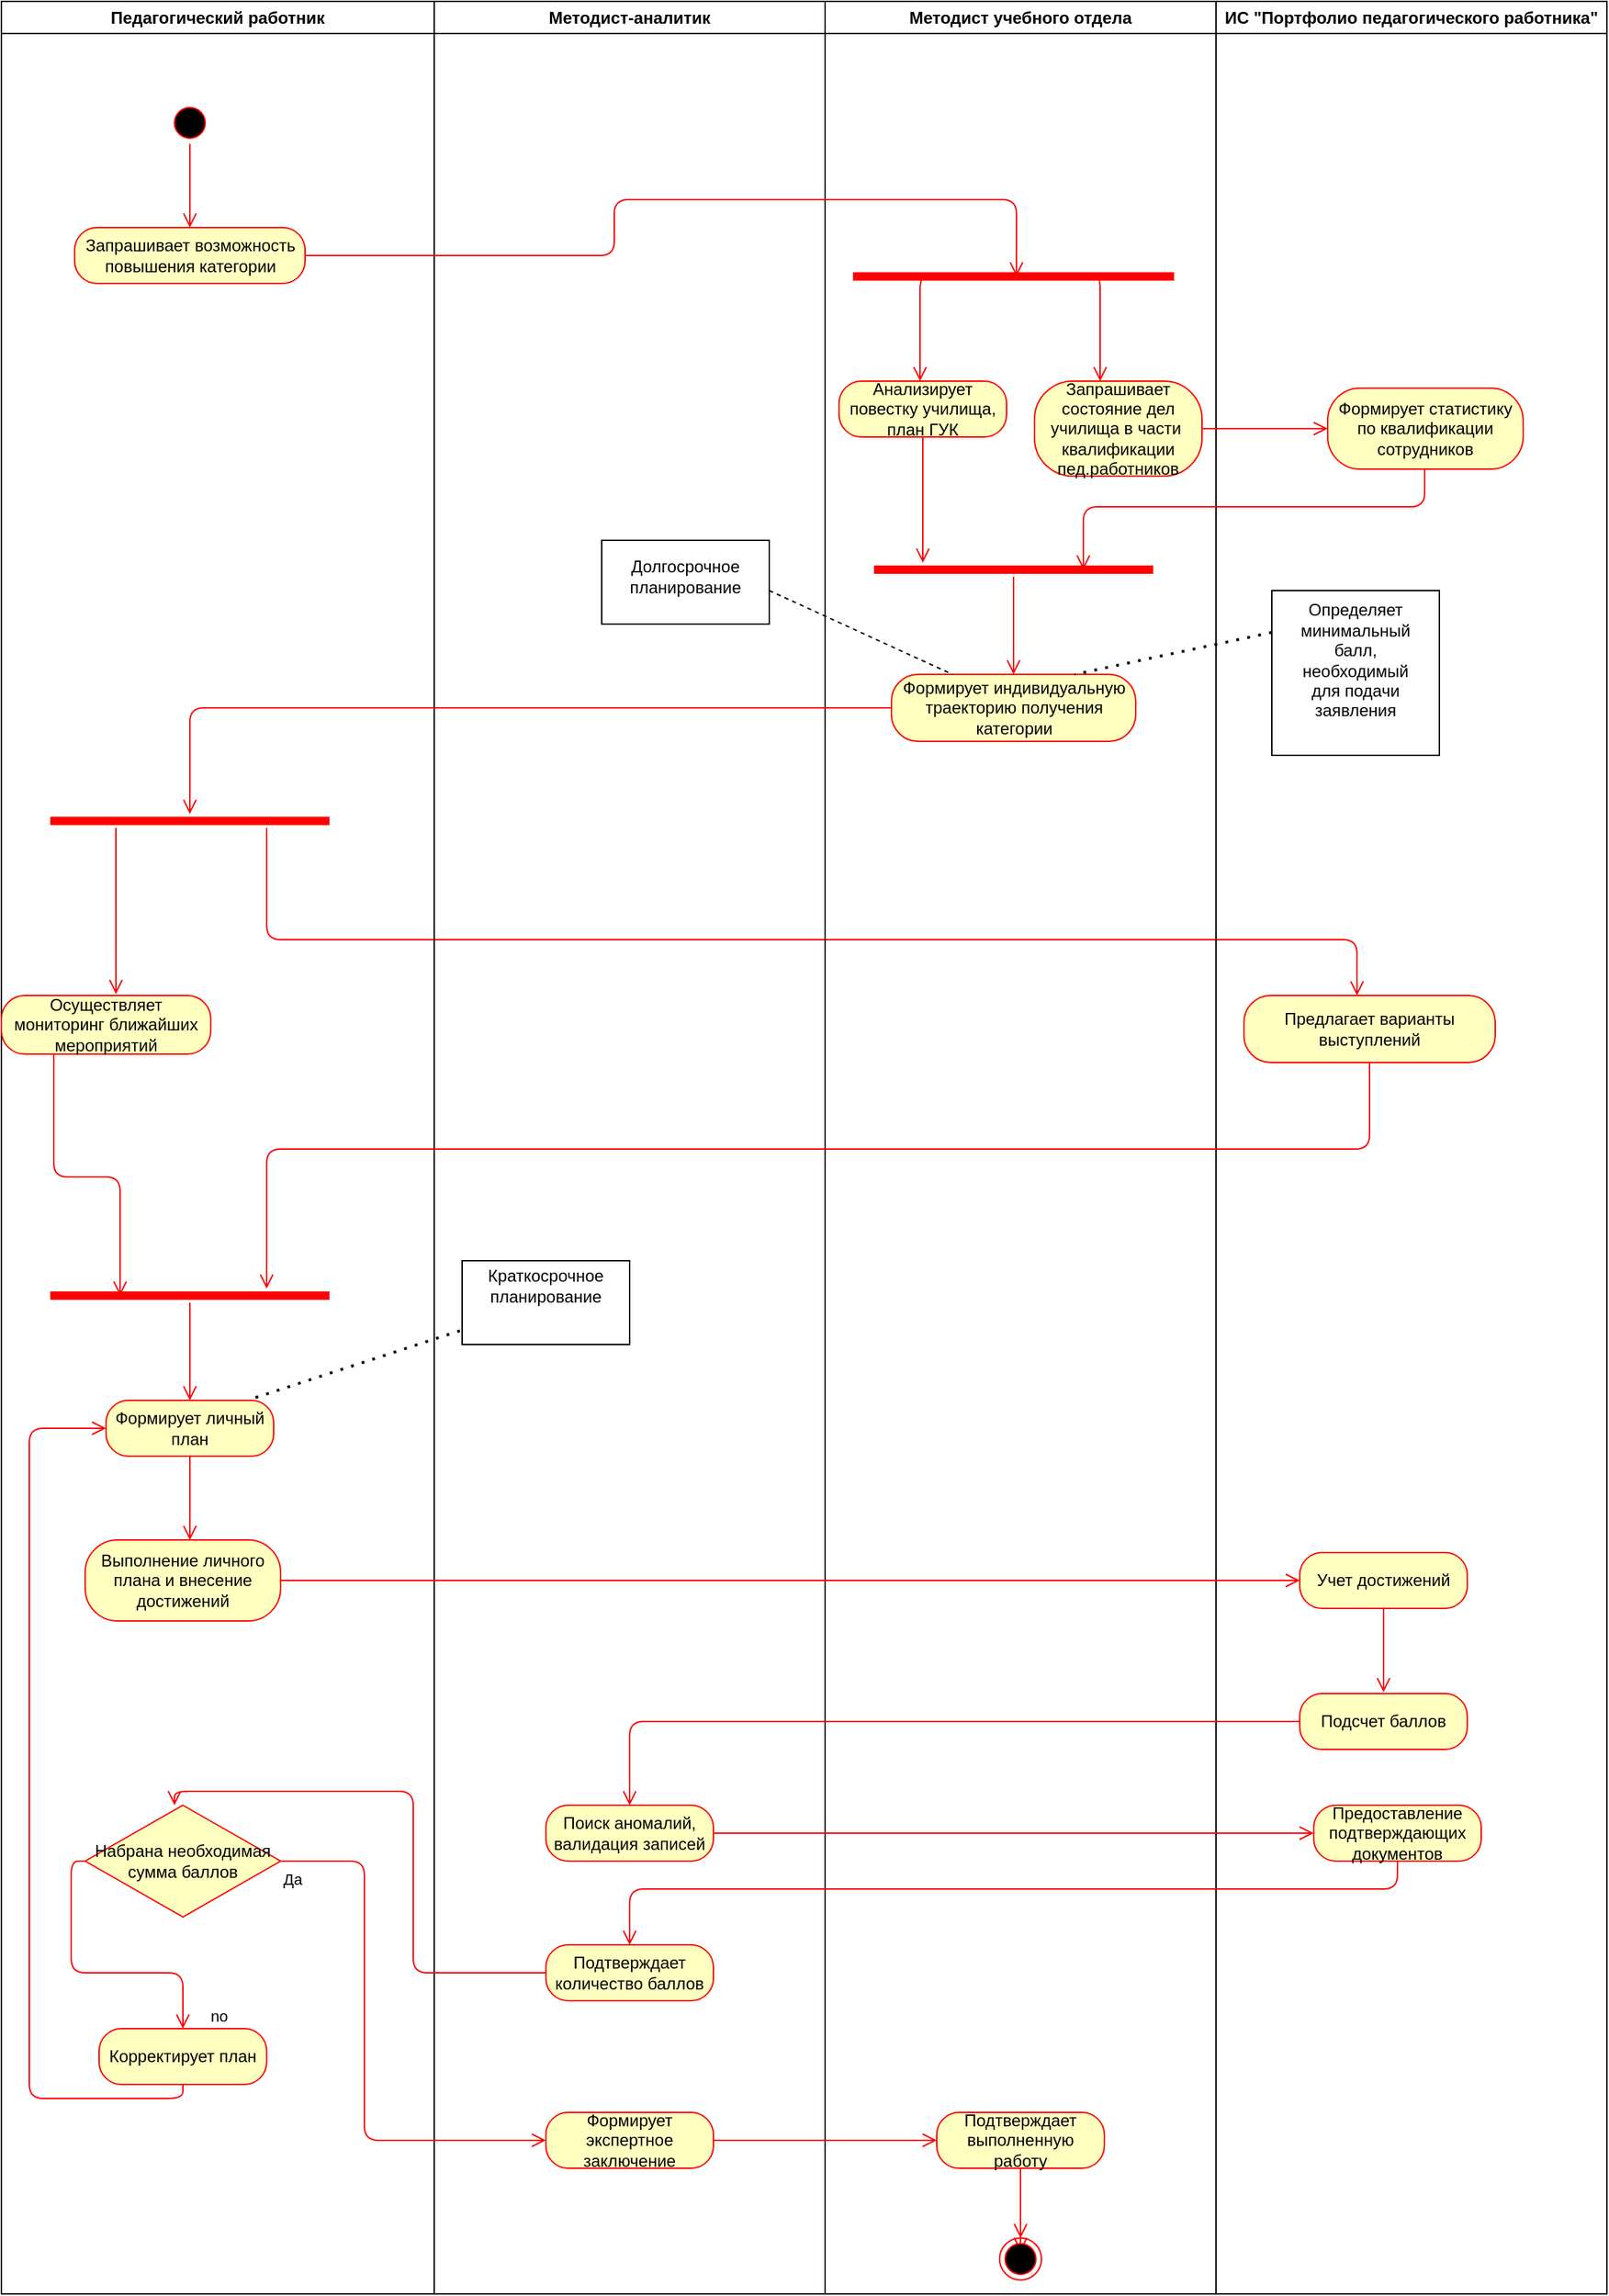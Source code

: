 <mxfile version="14.5.4" type="github">
  <diagram name="Page-1" id="e7e014a7-5840-1c2e-5031-d8a46d1fe8dd">
    <mxGraphModel dx="1422" dy="763" grid="1" gridSize="10" guides="1" tooltips="1" connect="1" arrows="1" fold="1" page="1" pageScale="1" pageWidth="1169" pageHeight="826" background="#ffffff" math="0" shadow="0">
      <root>
        <mxCell id="0" />
        <mxCell id="1" parent="0" />
        <mxCell id="2" value="Педагогический работник" style="swimlane;whiteSpace=wrap" parent="1" vertex="1">
          <mxGeometry x="50" y="128" width="310" height="1642" as="geometry" />
        </mxCell>
        <mxCell id="Ka7XM5IuNzu1x7Nwei8n-47" value="" style="ellipse;html=1;shape=startState;fillColor=#000000;strokeColor=#ff0000;" vertex="1" parent="2">
          <mxGeometry x="120" y="72" width="30" height="30" as="geometry" />
        </mxCell>
        <mxCell id="Ka7XM5IuNzu1x7Nwei8n-48" value="" style="edgeStyle=orthogonalEdgeStyle;html=1;verticalAlign=bottom;endArrow=open;endSize=8;strokeColor=#ff0000;" edge="1" source="Ka7XM5IuNzu1x7Nwei8n-47" parent="2">
          <mxGeometry relative="1" as="geometry">
            <mxPoint x="135" y="162" as="targetPoint" />
          </mxGeometry>
        </mxCell>
        <mxCell id="Ka7XM5IuNzu1x7Nwei8n-49" value="Запрашивает возможность повышения категории" style="rounded=1;whiteSpace=wrap;html=1;arcSize=40;fontColor=#000000;fillColor=#ffffc0;strokeColor=#ff0000;" vertex="1" parent="2">
          <mxGeometry x="52.5" y="162" width="165" height="40" as="geometry" />
        </mxCell>
        <mxCell id="Ka7XM5IuNzu1x7Nwei8n-71" value="Осуществляет мониторинг ближайших мероприятий" style="rounded=1;whiteSpace=wrap;html=1;arcSize=40;fontColor=#000000;fillColor=#ffffc0;strokeColor=#ff0000;" vertex="1" parent="2">
          <mxGeometry y="712" width="150" height="42" as="geometry" />
        </mxCell>
        <mxCell id="Ka7XM5IuNzu1x7Nwei8n-73" value="" style="shape=line;html=1;strokeWidth=6;strokeColor=#ff0000;" vertex="1" parent="2">
          <mxGeometry x="35" y="582" width="200" height="10" as="geometry" />
        </mxCell>
        <mxCell id="Ka7XM5IuNzu1x7Nwei8n-74" value="" style="edgeStyle=orthogonalEdgeStyle;html=1;verticalAlign=bottom;endArrow=open;endSize=8;strokeColor=#ff0000;entryX=0.547;entryY=-0.024;entryDx=0;entryDy=0;entryPerimeter=0;" edge="1" source="Ka7XM5IuNzu1x7Nwei8n-73" parent="2" target="Ka7XM5IuNzu1x7Nwei8n-71">
          <mxGeometry relative="1" as="geometry">
            <mxPoint x="80" y="662" as="targetPoint" />
            <Array as="points">
              <mxPoint x="82" y="632" />
              <mxPoint x="82" y="632" />
            </Array>
          </mxGeometry>
        </mxCell>
        <mxCell id="Ka7XM5IuNzu1x7Nwei8n-83" value="" style="shape=line;html=1;strokeWidth=6;strokeColor=#ff0000;" vertex="1" parent="2">
          <mxGeometry x="35" y="922" width="200" height="10" as="geometry" />
        </mxCell>
        <mxCell id="Ka7XM5IuNzu1x7Nwei8n-84" value="" style="edgeStyle=orthogonalEdgeStyle;html=1;verticalAlign=bottom;endArrow=open;endSize=8;strokeColor=#ff0000;" edge="1" source="Ka7XM5IuNzu1x7Nwei8n-83" parent="2">
          <mxGeometry relative="1" as="geometry">
            <mxPoint x="135" y="1002" as="targetPoint" />
          </mxGeometry>
        </mxCell>
        <mxCell id="Ka7XM5IuNzu1x7Nwei8n-90" value="" style="edgeStyle=orthogonalEdgeStyle;html=1;verticalAlign=bottom;endArrow=open;endSize=8;strokeColor=#ff0000;entryX=0.45;entryY=0;entryDx=0;entryDy=0;entryPerimeter=0;" edge="1" parent="2" target="Ka7XM5IuNzu1x7Nwei8n-85">
          <mxGeometry relative="1" as="geometry">
            <mxPoint x="1000" y="692" as="targetPoint" />
            <mxPoint x="190" y="592" as="sourcePoint" />
            <Array as="points">
              <mxPoint x="190" y="672" />
              <mxPoint x="971" y="672" />
            </Array>
          </mxGeometry>
        </mxCell>
        <mxCell id="Ka7XM5IuNzu1x7Nwei8n-86" value="" style="edgeStyle=orthogonalEdgeStyle;html=1;verticalAlign=bottom;endArrow=open;endSize=8;strokeColor=#ff0000;exitX=0.25;exitY=1;exitDx=0;exitDy=0;entryX=0.25;entryY=0.5;entryDx=0;entryDy=0;entryPerimeter=0;" edge="1" source="Ka7XM5IuNzu1x7Nwei8n-71" parent="2" target="Ka7XM5IuNzu1x7Nwei8n-83">
          <mxGeometry relative="1" as="geometry">
            <mxPoint x="1030" y="842" as="targetPoint" />
            <Array as="points">
              <mxPoint x="38" y="842" />
              <mxPoint x="85" y="842" />
            </Array>
          </mxGeometry>
        </mxCell>
        <mxCell id="Ka7XM5IuNzu1x7Nwei8n-94" value="Формирует личный план" style="rounded=1;whiteSpace=wrap;html=1;arcSize=40;fontColor=#000000;fillColor=#ffffc0;strokeColor=#ff0000;" vertex="1" parent="2">
          <mxGeometry x="75" y="1002" width="120" height="40" as="geometry" />
        </mxCell>
        <mxCell id="Ka7XM5IuNzu1x7Nwei8n-95" value="" style="edgeStyle=orthogonalEdgeStyle;html=1;verticalAlign=bottom;endArrow=open;endSize=8;strokeColor=#ff0000;" edge="1" source="Ka7XM5IuNzu1x7Nwei8n-94" parent="2">
          <mxGeometry relative="1" as="geometry">
            <mxPoint x="135" y="1102" as="targetPoint" />
          </mxGeometry>
        </mxCell>
        <mxCell id="Ka7XM5IuNzu1x7Nwei8n-99" value="Выполнение личного плана и внесение достижений" style="rounded=1;whiteSpace=wrap;html=1;arcSize=40;fontColor=#000000;fillColor=#ffffc0;strokeColor=#ff0000;" vertex="1" parent="2">
          <mxGeometry x="60" y="1102" width="140" height="58" as="geometry" />
        </mxCell>
        <mxCell id="Ka7XM5IuNzu1x7Nwei8n-108" value="Набрана необходимая сумма баллов" style="rhombus;whiteSpace=wrap;html=1;fillColor=#ffffc0;strokeColor=#ff0000;" vertex="1" parent="2">
          <mxGeometry x="60" y="1292" width="140" height="80" as="geometry" />
        </mxCell>
        <mxCell id="Ka7XM5IuNzu1x7Nwei8n-118" value="Корректирует план" style="rounded=1;whiteSpace=wrap;html=1;arcSize=40;fontColor=#000000;fillColor=#ffffc0;strokeColor=#ff0000;" vertex="1" parent="2">
          <mxGeometry x="70" y="1452" width="120" height="40" as="geometry" />
        </mxCell>
        <mxCell id="Ka7XM5IuNzu1x7Nwei8n-109" value="no" style="edgeStyle=orthogonalEdgeStyle;html=1;align=left;verticalAlign=bottom;endArrow=open;endSize=8;strokeColor=#ff0000;exitX=0;exitY=0.5;exitDx=0;exitDy=0;" edge="1" source="Ka7XM5IuNzu1x7Nwei8n-108" parent="2" target="Ka7XM5IuNzu1x7Nwei8n-118">
          <mxGeometry x="0.6" y="-20" relative="1" as="geometry">
            <mxPoint x="130" y="1462" as="targetPoint" />
            <mxPoint x="20" y="20" as="offset" />
          </mxGeometry>
        </mxCell>
        <mxCell id="Ka7XM5IuNzu1x7Nwei8n-120" value="" style="edgeStyle=orthogonalEdgeStyle;html=1;verticalAlign=bottom;endArrow=open;endSize=8;strokeColor=#ff0000;exitX=0.5;exitY=1;exitDx=0;exitDy=0;entryX=0;entryY=0.5;entryDx=0;entryDy=0;" edge="1" source="Ka7XM5IuNzu1x7Nwei8n-118" parent="2" target="Ka7XM5IuNzu1x7Nwei8n-94">
          <mxGeometry relative="1" as="geometry">
            <mxPoint x="530" y="1372" as="targetPoint" />
            <mxPoint x="530" y="1312" as="sourcePoint" />
            <Array as="points">
              <mxPoint x="130" y="1502" />
              <mxPoint x="20" y="1502" />
              <mxPoint x="20" y="1022" />
            </Array>
          </mxGeometry>
        </mxCell>
        <mxCell id="3" value="Методист-аналитик" style="swimlane;whiteSpace=wrap" parent="1" vertex="1">
          <mxGeometry x="360" y="128" width="280" height="1642" as="geometry" />
        </mxCell>
        <mxCell id="Ka7XM5IuNzu1x7Nwei8n-81" value="" style="rounded=0;whiteSpace=wrap;html=1;" vertex="1" parent="3">
          <mxGeometry x="120" y="386" width="120" height="60" as="geometry" />
        </mxCell>
        <mxCell id="Ka7XM5IuNzu1x7Nwei8n-82" value="Долгосрочное планирование" style="text;html=1;strokeColor=none;fillColor=none;align=center;verticalAlign=middle;whiteSpace=wrap;rounded=0;" vertex="1" parent="3">
          <mxGeometry x="160" y="402" width="40" height="20" as="geometry" />
        </mxCell>
        <mxCell id="Ka7XM5IuNzu1x7Nwei8n-97" value="" style="rounded=0;whiteSpace=wrap;html=1;" vertex="1" parent="3">
          <mxGeometry x="20" y="902" width="120" height="60" as="geometry" />
        </mxCell>
        <mxCell id="Ka7XM5IuNzu1x7Nwei8n-98" value="Краткосрочное планирование" style="text;html=1;strokeColor=none;fillColor=none;align=center;verticalAlign=middle;whiteSpace=wrap;rounded=0;" vertex="1" parent="3">
          <mxGeometry x="60" y="910" width="40" height="20" as="geometry" />
        </mxCell>
        <mxCell id="Ka7XM5IuNzu1x7Nwei8n-112" value="Поиск аномалий, валидация записей" style="rounded=1;whiteSpace=wrap;html=1;arcSize=40;fontColor=#000000;fillColor=#ffffc0;strokeColor=#ff0000;" vertex="1" parent="3">
          <mxGeometry x="80" y="1292" width="120" height="40" as="geometry" />
        </mxCell>
        <mxCell id="Ka7XM5IuNzu1x7Nwei8n-116" value="Подтверждает количество баллов" style="rounded=1;whiteSpace=wrap;html=1;arcSize=40;fontColor=#000000;fillColor=#ffffc0;strokeColor=#ff0000;" vertex="1" parent="3">
          <mxGeometry x="80" y="1392" width="120" height="40" as="geometry" />
        </mxCell>
        <mxCell id="Ka7XM5IuNzu1x7Nwei8n-111" value="Формирует экспертное заключение" style="rounded=1;whiteSpace=wrap;html=1;arcSize=40;fontColor=#000000;fillColor=#ffffc0;strokeColor=#ff0000;" vertex="1" parent="3">
          <mxGeometry x="80" y="1512" width="120" height="40" as="geometry" />
        </mxCell>
        <mxCell id="4" value="Методист учебного отдела" style="swimlane;whiteSpace=wrap" parent="1" vertex="1">
          <mxGeometry x="640" y="128" width="280" height="1642" as="geometry" />
        </mxCell>
        <mxCell id="Ka7XM5IuNzu1x7Nwei8n-51" value="&lt;div&gt;Запрашивает&lt;/div&gt;&lt;div&gt;состояние дел училища в части&amp;nbsp; квалификации пед.работников&lt;br&gt;&lt;/div&gt;" style="rounded=1;whiteSpace=wrap;html=1;arcSize=40;fontColor=#000000;fillColor=#ffffc0;strokeColor=#ff0000;" vertex="1" parent="4">
          <mxGeometry x="150" y="272" width="120" height="68" as="geometry" />
        </mxCell>
        <mxCell id="Ka7XM5IuNzu1x7Nwei8n-55" value="" style="shape=line;html=1;strokeWidth=6;strokeColor=#ff0000;" vertex="1" parent="4">
          <mxGeometry x="20" y="192" width="230" height="10" as="geometry" />
        </mxCell>
        <mxCell id="Ka7XM5IuNzu1x7Nwei8n-56" value="" style="edgeStyle=orthogonalEdgeStyle;html=1;verticalAlign=bottom;endArrow=open;endSize=8;strokeColor=#ff0000;exitX=0.75;exitY=0.5;exitDx=0;exitDy=0;exitPerimeter=0;" edge="1" source="Ka7XM5IuNzu1x7Nwei8n-55" parent="4">
          <mxGeometry relative="1" as="geometry">
            <mxPoint x="197" y="272" as="targetPoint" />
            <Array as="points">
              <mxPoint x="197" y="197" />
            </Array>
          </mxGeometry>
        </mxCell>
        <mxCell id="Ka7XM5IuNzu1x7Nwei8n-59" value="Анализирует повестку училища, план ГУК" style="rounded=1;whiteSpace=wrap;html=1;arcSize=40;fontColor=#000000;fillColor=#ffffc0;strokeColor=#ff0000;" vertex="1" parent="4">
          <mxGeometry x="10" y="272" width="120" height="40" as="geometry" />
        </mxCell>
        <mxCell id="Ka7XM5IuNzu1x7Nwei8n-60" value="" style="edgeStyle=orthogonalEdgeStyle;html=1;verticalAlign=bottom;endArrow=open;endSize=8;strokeColor=#ff0000;" edge="1" source="Ka7XM5IuNzu1x7Nwei8n-59" parent="4">
          <mxGeometry relative="1" as="geometry">
            <mxPoint x="70" y="402" as="targetPoint" />
            <Array as="points">
              <mxPoint x="70" y="372" />
            </Array>
          </mxGeometry>
        </mxCell>
        <mxCell id="Ka7XM5IuNzu1x7Nwei8n-65" value="" style="shape=line;html=1;strokeWidth=6;strokeColor=#ff0000;" vertex="1" parent="4">
          <mxGeometry x="35" y="402" width="200" height="10" as="geometry" />
        </mxCell>
        <mxCell id="Ka7XM5IuNzu1x7Nwei8n-66" value="" style="edgeStyle=orthogonalEdgeStyle;html=1;verticalAlign=bottom;endArrow=open;endSize=8;strokeColor=#ff0000;" edge="1" source="Ka7XM5IuNzu1x7Nwei8n-65" parent="4">
          <mxGeometry relative="1" as="geometry">
            <mxPoint x="135" y="482" as="targetPoint" />
          </mxGeometry>
        </mxCell>
        <mxCell id="Ka7XM5IuNzu1x7Nwei8n-69" value="Формирует индивидуальную траекторию получения категории" style="rounded=1;whiteSpace=wrap;html=1;arcSize=40;fontColor=#000000;fillColor=#ffffc0;strokeColor=#ff0000;" vertex="1" parent="4">
          <mxGeometry x="47.5" y="482" width="175" height="48" as="geometry" />
        </mxCell>
        <mxCell id="Ka7XM5IuNzu1x7Nwei8n-121" value="Подтверждает выполненную работу" style="rounded=1;whiteSpace=wrap;html=1;arcSize=40;fontColor=#000000;fillColor=#ffffc0;strokeColor=#ff0000;" vertex="1" parent="4">
          <mxGeometry x="80" y="1512" width="120" height="40" as="geometry" />
        </mxCell>
        <mxCell id="Ka7XM5IuNzu1x7Nwei8n-122" value="" style="edgeStyle=orthogonalEdgeStyle;html=1;verticalAlign=bottom;endArrow=open;endSize=8;strokeColor=#ff0000;" edge="1" source="Ka7XM5IuNzu1x7Nwei8n-125" parent="4">
          <mxGeometry relative="1" as="geometry">
            <mxPoint x="140" y="1612" as="targetPoint" />
          </mxGeometry>
        </mxCell>
        <mxCell id="Ka7XM5IuNzu1x7Nwei8n-125" value="" style="ellipse;html=1;shape=endState;fillColor=#000000;strokeColor=#ff0000;" vertex="1" parent="4">
          <mxGeometry x="125" y="1602" width="30" height="30" as="geometry" />
        </mxCell>
        <mxCell id="Ka7XM5IuNzu1x7Nwei8n-126" value="" style="edgeStyle=orthogonalEdgeStyle;html=1;verticalAlign=bottom;endArrow=open;endSize=8;strokeColor=#ff0000;" edge="1" parent="4" source="Ka7XM5IuNzu1x7Nwei8n-121" target="Ka7XM5IuNzu1x7Nwei8n-125">
          <mxGeometry relative="1" as="geometry">
            <mxPoint x="780" y="1740" as="targetPoint" />
            <mxPoint x="780" y="1680" as="sourcePoint" />
          </mxGeometry>
        </mxCell>
        <mxCell id="Ka7XM5IuNzu1x7Nwei8n-41" value="ИС &quot;Портфолио педагогического работника&quot;" style="swimlane;whiteSpace=wrap" vertex="1" parent="1">
          <mxGeometry x="920" y="128" width="280" height="1642" as="geometry" />
        </mxCell>
        <mxCell id="Ka7XM5IuNzu1x7Nwei8n-53" value="Формирует статистику по квалификации сотрудников" style="rounded=1;whiteSpace=wrap;html=1;arcSize=40;fontColor=#000000;fillColor=#ffffc0;strokeColor=#ff0000;" vertex="1" parent="Ka7XM5IuNzu1x7Nwei8n-41">
          <mxGeometry x="80" y="277" width="140" height="58" as="geometry" />
        </mxCell>
        <mxCell id="Ka7XM5IuNzu1x7Nwei8n-68" value="" style="edgeStyle=orthogonalEdgeStyle;html=1;verticalAlign=bottom;endArrow=open;endSize=8;strokeColor=#ff0000;entryX=0.75;entryY=0.5;entryDx=0;entryDy=0;entryPerimeter=0;" edge="1" parent="Ka7XM5IuNzu1x7Nwei8n-41" target="Ka7XM5IuNzu1x7Nwei8n-65">
          <mxGeometry relative="1" as="geometry">
            <mxPoint x="149.5" y="395" as="targetPoint" />
            <mxPoint x="149.5" y="335" as="sourcePoint" />
            <Array as="points">
              <mxPoint x="150" y="362" />
              <mxPoint x="-95" y="362" />
            </Array>
          </mxGeometry>
        </mxCell>
        <mxCell id="Ka7XM5IuNzu1x7Nwei8n-85" value="Предлагает варианты выступлений" style="rounded=1;whiteSpace=wrap;html=1;arcSize=40;fontColor=#000000;fillColor=#ffffc0;strokeColor=#ff0000;" vertex="1" parent="Ka7XM5IuNzu1x7Nwei8n-41">
          <mxGeometry x="20" y="712" width="180" height="48" as="geometry" />
        </mxCell>
        <mxCell id="Ka7XM5IuNzu1x7Nwei8n-102" value="" style="rounded=0;whiteSpace=wrap;html=1;" vertex="1" parent="Ka7XM5IuNzu1x7Nwei8n-41">
          <mxGeometry x="40" y="422" width="120" height="118" as="geometry" />
        </mxCell>
        <mxCell id="Ka7XM5IuNzu1x7Nwei8n-103" value="Определяет минимальный балл, необходимый для подачи заявления" style="text;html=1;strokeColor=none;fillColor=none;align=center;verticalAlign=middle;whiteSpace=wrap;rounded=0;" vertex="1" parent="Ka7XM5IuNzu1x7Nwei8n-41">
          <mxGeometry x="80" y="462" width="40" height="20" as="geometry" />
        </mxCell>
        <mxCell id="Ka7XM5IuNzu1x7Nwei8n-104" value="Учет достижений" style="rounded=1;whiteSpace=wrap;html=1;arcSize=40;fontColor=#000000;fillColor=#ffffc0;strokeColor=#ff0000;" vertex="1" parent="Ka7XM5IuNzu1x7Nwei8n-41">
          <mxGeometry x="60" y="1111" width="120" height="40" as="geometry" />
        </mxCell>
        <mxCell id="Ka7XM5IuNzu1x7Nwei8n-105" value="" style="edgeStyle=orthogonalEdgeStyle;html=1;verticalAlign=bottom;endArrow=open;endSize=8;strokeColor=#ff0000;" edge="1" source="Ka7XM5IuNzu1x7Nwei8n-104" parent="Ka7XM5IuNzu1x7Nwei8n-41">
          <mxGeometry relative="1" as="geometry">
            <mxPoint x="120" y="1211" as="targetPoint" />
          </mxGeometry>
        </mxCell>
        <mxCell id="Ka7XM5IuNzu1x7Nwei8n-106" value="Подсчет баллов" style="rounded=1;whiteSpace=wrap;html=1;arcSize=40;fontColor=#000000;fillColor=#ffffc0;strokeColor=#ff0000;" vertex="1" parent="Ka7XM5IuNzu1x7Nwei8n-41">
          <mxGeometry x="60" y="1212" width="120" height="40" as="geometry" />
        </mxCell>
        <mxCell id="Ka7XM5IuNzu1x7Nwei8n-114" value="Предоставление подтверждающих документов" style="rounded=1;whiteSpace=wrap;html=1;arcSize=40;fontColor=#000000;fillColor=#ffffc0;strokeColor=#ff0000;" vertex="1" parent="Ka7XM5IuNzu1x7Nwei8n-41">
          <mxGeometry x="70" y="1292" width="120" height="40" as="geometry" />
        </mxCell>
        <mxCell id="Ka7XM5IuNzu1x7Nwei8n-50" value="" style="edgeStyle=orthogonalEdgeStyle;html=1;verticalAlign=bottom;endArrow=open;endSize=8;strokeColor=#ff0000;entryX=0.509;entryY=0.5;entryDx=0;entryDy=0;entryPerimeter=0;" edge="1" source="Ka7XM5IuNzu1x7Nwei8n-49" parent="1" target="Ka7XM5IuNzu1x7Nwei8n-55">
          <mxGeometry relative="1" as="geometry">
            <mxPoint x="680" y="325" as="targetPoint" />
            <Array as="points">
              <mxPoint x="489" y="310" />
              <mxPoint x="489" y="270" />
              <mxPoint x="777" y="270" />
            </Array>
          </mxGeometry>
        </mxCell>
        <mxCell id="Ka7XM5IuNzu1x7Nwei8n-52" value="" style="edgeStyle=orthogonalEdgeStyle;html=1;verticalAlign=bottom;endArrow=open;endSize=8;strokeColor=#ff0000;entryX=0;entryY=0.5;entryDx=0;entryDy=0;" edge="1" source="Ka7XM5IuNzu1x7Nwei8n-51" parent="1" target="Ka7XM5IuNzu1x7Nwei8n-53">
          <mxGeometry relative="1" as="geometry">
            <mxPoint x="780" y="390" as="targetPoint" />
          </mxGeometry>
        </mxCell>
        <mxCell id="Ka7XM5IuNzu1x7Nwei8n-58" value="" style="edgeStyle=orthogonalEdgeStyle;html=1;verticalAlign=bottom;endArrow=open;endSize=8;strokeColor=#ff0000;exitX=0.25;exitY=0.5;exitDx=0;exitDy=0;exitPerimeter=0;" edge="1" source="Ka7XM5IuNzu1x7Nwei8n-55" parent="1">
          <mxGeometry relative="1" as="geometry">
            <mxPoint x="708" y="400" as="targetPoint" />
            <Array as="points">
              <mxPoint x="708" y="325" />
            </Array>
          </mxGeometry>
        </mxCell>
        <mxCell id="Ka7XM5IuNzu1x7Nwei8n-70" value="" style="edgeStyle=orthogonalEdgeStyle;html=1;verticalAlign=bottom;endArrow=open;endSize=8;strokeColor=#ff0000;" edge="1" source="Ka7XM5IuNzu1x7Nwei8n-69" parent="1" target="Ka7XM5IuNzu1x7Nwei8n-73">
          <mxGeometry relative="1" as="geometry">
            <mxPoint x="490" y="634" as="targetPoint" />
          </mxGeometry>
        </mxCell>
        <mxCell id="Ka7XM5IuNzu1x7Nwei8n-80" value="" style="endArrow=none;dashed=1;html=1;entryX=0.25;entryY=0;entryDx=0;entryDy=0;" edge="1" parent="1" target="Ka7XM5IuNzu1x7Nwei8n-69">
          <mxGeometry width="50" height="50" relative="1" as="geometry">
            <mxPoint x="600" y="550" as="sourcePoint" />
            <mxPoint x="610" y="720" as="targetPoint" />
          </mxGeometry>
        </mxCell>
        <mxCell id="Ka7XM5IuNzu1x7Nwei8n-79" value="" style="edgeStyle=orthogonalEdgeStyle;html=1;verticalAlign=bottom;endArrow=open;endSize=8;strokeColor=#ff0000;exitX=0.5;exitY=1;exitDx=0;exitDy=0;" edge="1" source="Ka7XM5IuNzu1x7Nwei8n-85" parent="1" target="Ka7XM5IuNzu1x7Nwei8n-83">
          <mxGeometry relative="1" as="geometry">
            <mxPoint x="490" y="1065" as="targetPoint" />
            <mxPoint x="1070" y="970" as="sourcePoint" />
            <Array as="points">
              <mxPoint x="1030" y="950" />
              <mxPoint x="240" y="950" />
            </Array>
          </mxGeometry>
        </mxCell>
        <mxCell id="Ka7XM5IuNzu1x7Nwei8n-96" value="" style="endArrow=none;dashed=1;html=1;dashPattern=1 3;strokeWidth=2;exitX=0.892;exitY=-0.05;exitDx=0;exitDy=0;exitPerimeter=0;" edge="1" parent="1" source="Ka7XM5IuNzu1x7Nwei8n-94" target="Ka7XM5IuNzu1x7Nwei8n-97">
          <mxGeometry width="50" height="50" relative="1" as="geometry">
            <mxPoint x="560" y="990" as="sourcePoint" />
            <mxPoint x="330" y="1090" as="targetPoint" />
          </mxGeometry>
        </mxCell>
        <mxCell id="Ka7XM5IuNzu1x7Nwei8n-101" value="" style="endArrow=none;dashed=1;html=1;dashPattern=1 3;strokeWidth=2;entryX=0.75;entryY=0;entryDx=0;entryDy=0;" edge="1" parent="1" target="Ka7XM5IuNzu1x7Nwei8n-69">
          <mxGeometry width="50" height="50" relative="1" as="geometry">
            <mxPoint x="960" y="580" as="sourcePoint" />
            <mxPoint x="610" y="700" as="targetPoint" />
          </mxGeometry>
        </mxCell>
        <mxCell id="Ka7XM5IuNzu1x7Nwei8n-100" value="" style="edgeStyle=orthogonalEdgeStyle;html=1;verticalAlign=bottom;endArrow=open;endSize=8;strokeColor=#ff0000;entryX=0;entryY=0.5;entryDx=0;entryDy=0;" edge="1" source="Ka7XM5IuNzu1x7Nwei8n-99" parent="1" target="Ka7XM5IuNzu1x7Nwei8n-104">
          <mxGeometry relative="1" as="geometry">
            <mxPoint x="180" y="1330" as="targetPoint" />
          </mxGeometry>
        </mxCell>
        <mxCell id="Ka7XM5IuNzu1x7Nwei8n-107" value="" style="edgeStyle=orthogonalEdgeStyle;html=1;verticalAlign=bottom;endArrow=open;endSize=8;strokeColor=#ff0000;entryX=0.5;entryY=0;entryDx=0;entryDy=0;" edge="1" source="Ka7XM5IuNzu1x7Nwei8n-106" parent="1" target="Ka7XM5IuNzu1x7Nwei8n-112">
          <mxGeometry relative="1" as="geometry">
            <mxPoint x="1040" y="1440" as="targetPoint" />
          </mxGeometry>
        </mxCell>
        <mxCell id="Ka7XM5IuNzu1x7Nwei8n-113" value="" style="edgeStyle=orthogonalEdgeStyle;html=1;verticalAlign=bottom;endArrow=open;endSize=8;strokeColor=#ff0000;entryX=0;entryY=0.5;entryDx=0;entryDy=0;" edge="1" source="Ka7XM5IuNzu1x7Nwei8n-112" parent="1" target="Ka7XM5IuNzu1x7Nwei8n-114">
          <mxGeometry relative="1" as="geometry">
            <mxPoint x="580" y="1470" as="targetPoint" />
          </mxGeometry>
        </mxCell>
        <mxCell id="Ka7XM5IuNzu1x7Nwei8n-115" value="" style="edgeStyle=orthogonalEdgeStyle;html=1;verticalAlign=bottom;endArrow=open;endSize=8;strokeColor=#ff0000;entryX=0.5;entryY=0;entryDx=0;entryDy=0;" edge="1" source="Ka7XM5IuNzu1x7Nwei8n-114" parent="1" target="Ka7XM5IuNzu1x7Nwei8n-116">
          <mxGeometry relative="1" as="geometry">
            <mxPoint x="1050" y="1520" as="targetPoint" />
            <Array as="points">
              <mxPoint x="1050" y="1480" />
              <mxPoint x="500" y="1480" />
            </Array>
          </mxGeometry>
        </mxCell>
        <mxCell id="Ka7XM5IuNzu1x7Nwei8n-117" value="" style="edgeStyle=orthogonalEdgeStyle;html=1;verticalAlign=bottom;endArrow=open;endSize=8;strokeColor=#ff0000;entryX=0.457;entryY=0;entryDx=0;entryDy=0;entryPerimeter=0;" edge="1" source="Ka7XM5IuNzu1x7Nwei8n-116" parent="1" target="Ka7XM5IuNzu1x7Nwei8n-108">
          <mxGeometry relative="1" as="geometry">
            <mxPoint x="500" y="1620" as="targetPoint" />
          </mxGeometry>
        </mxCell>
        <mxCell id="Ka7XM5IuNzu1x7Nwei8n-110" value="Да" style="edgeStyle=orthogonalEdgeStyle;html=1;align=left;verticalAlign=top;endArrow=open;endSize=8;strokeColor=#ff0000;exitX=1;exitY=0.5;exitDx=0;exitDy=0;" edge="1" source="Ka7XM5IuNzu1x7Nwei8n-108" parent="1" target="Ka7XM5IuNzu1x7Nwei8n-111">
          <mxGeometry x="-1" relative="1" as="geometry">
            <mxPoint x="170" y="1500" as="targetPoint" />
            <Array as="points">
              <mxPoint x="310" y="1460" />
              <mxPoint x="310" y="1660" />
            </Array>
          </mxGeometry>
        </mxCell>
        <mxCell id="Ka7XM5IuNzu1x7Nwei8n-124" value="" style="edgeStyle=orthogonalEdgeStyle;html=1;verticalAlign=bottom;endArrow=open;endSize=8;strokeColor=#ff0000;exitX=1;exitY=0.5;exitDx=0;exitDy=0;entryX=0;entryY=0.5;entryDx=0;entryDy=0;" edge="1" source="Ka7XM5IuNzu1x7Nwei8n-111" parent="1" target="Ka7XM5IuNzu1x7Nwei8n-121">
          <mxGeometry relative="1" as="geometry">
            <mxPoint x="580" y="1680" as="targetPoint" />
            <mxPoint x="580" y="1620" as="sourcePoint" />
          </mxGeometry>
        </mxCell>
      </root>
    </mxGraphModel>
  </diagram>
</mxfile>
